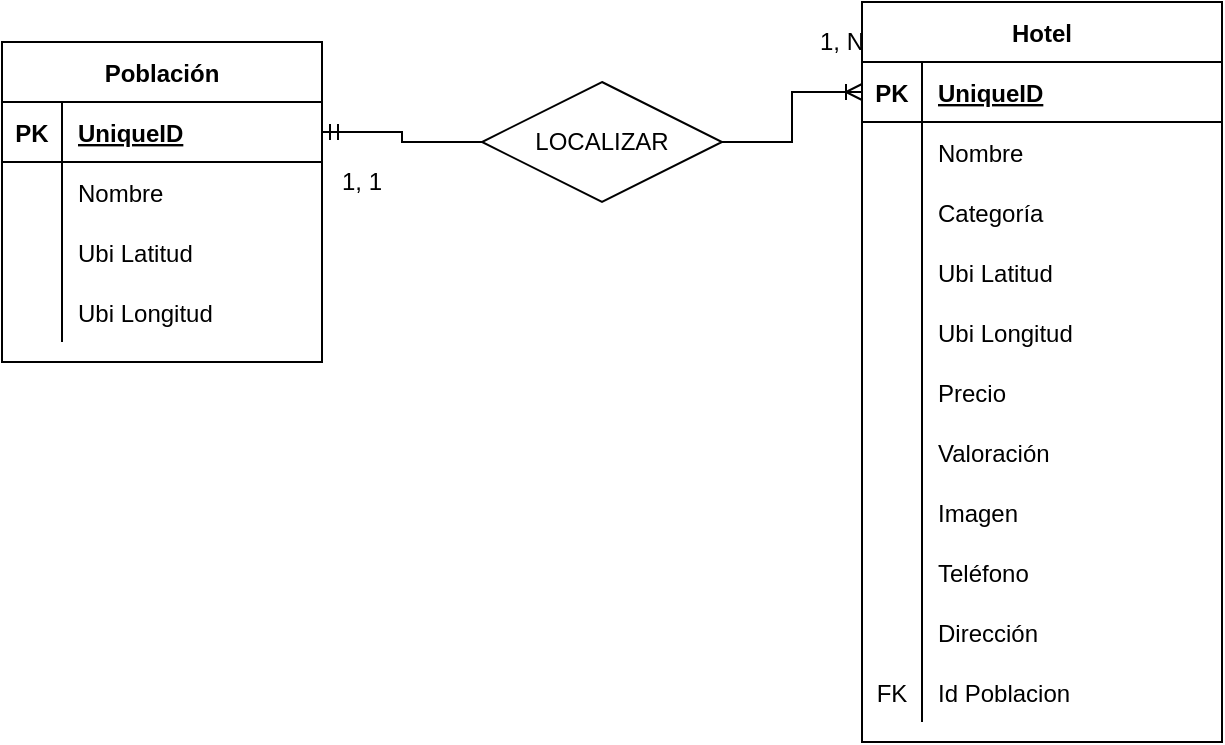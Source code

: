 <mxfile version="15.1.1" type="device"><diagram id="yGSOqLcFCoEiWHdzrdtX" name="Page-1"><mxGraphModel dx="1038" dy="624" grid="1" gridSize="10" guides="1" tooltips="1" connect="1" arrows="1" fold="1" page="1" pageScale="1" pageWidth="850" pageHeight="1100" math="0" shadow="0"><root><mxCell id="0"/><mxCell id="1" parent="0"/><mxCell id="b5lornZ6y455OjhG4rOU-1" value="Población" style="shape=table;startSize=30;container=1;collapsible=1;childLayout=tableLayout;fixedRows=1;rowLines=0;fontStyle=1;align=center;resizeLast=1;" parent="1" vertex="1"><mxGeometry x="80" y="70" width="160" height="160" as="geometry"/></mxCell><mxCell id="b5lornZ6y455OjhG4rOU-2" value="" style="shape=partialRectangle;collapsible=0;dropTarget=0;pointerEvents=0;fillColor=none;top=0;left=0;bottom=1;right=0;points=[[0,0.5],[1,0.5]];portConstraint=eastwest;" parent="b5lornZ6y455OjhG4rOU-1" vertex="1"><mxGeometry y="30" width="160" height="30" as="geometry"/></mxCell><mxCell id="b5lornZ6y455OjhG4rOU-3" value="PK" style="shape=partialRectangle;connectable=0;fillColor=none;top=0;left=0;bottom=0;right=0;fontStyle=1;overflow=hidden;" parent="b5lornZ6y455OjhG4rOU-2" vertex="1"><mxGeometry width="30" height="30" as="geometry"/></mxCell><mxCell id="b5lornZ6y455OjhG4rOU-4" value="UniqueID" style="shape=partialRectangle;connectable=0;fillColor=none;top=0;left=0;bottom=0;right=0;align=left;spacingLeft=6;fontStyle=5;overflow=hidden;" parent="b5lornZ6y455OjhG4rOU-2" vertex="1"><mxGeometry x="30" width="130" height="30" as="geometry"/></mxCell><mxCell id="b5lornZ6y455OjhG4rOU-5" value="" style="shape=partialRectangle;collapsible=0;dropTarget=0;pointerEvents=0;fillColor=none;top=0;left=0;bottom=0;right=0;points=[[0,0.5],[1,0.5]];portConstraint=eastwest;" parent="b5lornZ6y455OjhG4rOU-1" vertex="1"><mxGeometry y="60" width="160" height="30" as="geometry"/></mxCell><mxCell id="b5lornZ6y455OjhG4rOU-6" value="" style="shape=partialRectangle;connectable=0;fillColor=none;top=0;left=0;bottom=0;right=0;editable=1;overflow=hidden;" parent="b5lornZ6y455OjhG4rOU-5" vertex="1"><mxGeometry width="30" height="30" as="geometry"/></mxCell><mxCell id="b5lornZ6y455OjhG4rOU-7" value="Nombre" style="shape=partialRectangle;connectable=0;fillColor=none;top=0;left=0;bottom=0;right=0;align=left;spacingLeft=6;overflow=hidden;" parent="b5lornZ6y455OjhG4rOU-5" vertex="1"><mxGeometry x="30" width="130" height="30" as="geometry"/></mxCell><mxCell id="b5lornZ6y455OjhG4rOU-8" value="" style="shape=partialRectangle;collapsible=0;dropTarget=0;pointerEvents=0;fillColor=none;top=0;left=0;bottom=0;right=0;points=[[0,0.5],[1,0.5]];portConstraint=eastwest;" parent="b5lornZ6y455OjhG4rOU-1" vertex="1"><mxGeometry y="90" width="160" height="30" as="geometry"/></mxCell><mxCell id="b5lornZ6y455OjhG4rOU-9" value="" style="shape=partialRectangle;connectable=0;fillColor=none;top=0;left=0;bottom=0;right=0;editable=1;overflow=hidden;" parent="b5lornZ6y455OjhG4rOU-8" vertex="1"><mxGeometry width="30" height="30" as="geometry"/></mxCell><mxCell id="b5lornZ6y455OjhG4rOU-10" value="Ubi Latitud" style="shape=partialRectangle;connectable=0;fillColor=none;top=0;left=0;bottom=0;right=0;align=left;spacingLeft=6;overflow=hidden;" parent="b5lornZ6y455OjhG4rOU-8" vertex="1"><mxGeometry x="30" width="130" height="30" as="geometry"/></mxCell><mxCell id="Myr9qTMXcscfy8NB1kgF-1" value="" style="shape=partialRectangle;collapsible=0;dropTarget=0;pointerEvents=0;fillColor=none;top=0;left=0;bottom=0;right=0;points=[[0,0.5],[1,0.5]];portConstraint=eastwest;" parent="b5lornZ6y455OjhG4rOU-1" vertex="1"><mxGeometry y="120" width="160" height="30" as="geometry"/></mxCell><mxCell id="Myr9qTMXcscfy8NB1kgF-2" value="" style="shape=partialRectangle;connectable=0;fillColor=none;top=0;left=0;bottom=0;right=0;editable=1;overflow=hidden;" parent="Myr9qTMXcscfy8NB1kgF-1" vertex="1"><mxGeometry width="30" height="30" as="geometry"/></mxCell><mxCell id="Myr9qTMXcscfy8NB1kgF-3" value="Ubi Longitud" style="shape=partialRectangle;connectable=0;fillColor=none;top=0;left=0;bottom=0;right=0;align=left;spacingLeft=6;overflow=hidden;" parent="Myr9qTMXcscfy8NB1kgF-1" vertex="1"><mxGeometry x="30" width="130" height="30" as="geometry"/></mxCell><mxCell id="b5lornZ6y455OjhG4rOU-14" value="Hotel" style="shape=table;startSize=30;container=1;collapsible=1;childLayout=tableLayout;fixedRows=1;rowLines=0;fontStyle=1;align=center;resizeLast=1;" parent="1" vertex="1"><mxGeometry x="510" y="50" width="180" height="370" as="geometry"/></mxCell><mxCell id="b5lornZ6y455OjhG4rOU-15" value="" style="shape=partialRectangle;collapsible=0;dropTarget=0;pointerEvents=0;fillColor=none;top=0;left=0;bottom=1;right=0;points=[[0,0.5],[1,0.5]];portConstraint=eastwest;" parent="b5lornZ6y455OjhG4rOU-14" vertex="1"><mxGeometry y="30" width="180" height="30" as="geometry"/></mxCell><mxCell id="b5lornZ6y455OjhG4rOU-16" value="PK" style="shape=partialRectangle;connectable=0;fillColor=none;top=0;left=0;bottom=0;right=0;fontStyle=1;overflow=hidden;" parent="b5lornZ6y455OjhG4rOU-15" vertex="1"><mxGeometry width="30" height="30" as="geometry"/></mxCell><mxCell id="b5lornZ6y455OjhG4rOU-17" value="UniqueID" style="shape=partialRectangle;connectable=0;fillColor=none;top=0;left=0;bottom=0;right=0;align=left;spacingLeft=6;fontStyle=5;overflow=hidden;" parent="b5lornZ6y455OjhG4rOU-15" vertex="1"><mxGeometry x="30" width="150" height="30" as="geometry"/></mxCell><mxCell id="b5lornZ6y455OjhG4rOU-18" value="" style="shape=partialRectangle;collapsible=0;dropTarget=0;pointerEvents=0;fillColor=none;top=0;left=0;bottom=0;right=0;points=[[0,0.5],[1,0.5]];portConstraint=eastwest;" parent="b5lornZ6y455OjhG4rOU-14" vertex="1"><mxGeometry y="60" width="180" height="30" as="geometry"/></mxCell><mxCell id="b5lornZ6y455OjhG4rOU-19" value="" style="shape=partialRectangle;connectable=0;fillColor=none;top=0;left=0;bottom=0;right=0;editable=1;overflow=hidden;" parent="b5lornZ6y455OjhG4rOU-18" vertex="1"><mxGeometry width="30" height="30" as="geometry"/></mxCell><mxCell id="b5lornZ6y455OjhG4rOU-20" value="Nombre" style="shape=partialRectangle;connectable=0;fillColor=none;top=0;left=0;bottom=0;right=0;align=left;spacingLeft=6;overflow=hidden;" parent="b5lornZ6y455OjhG4rOU-18" vertex="1"><mxGeometry x="30" width="150" height="30" as="geometry"/></mxCell><mxCell id="b5lornZ6y455OjhG4rOU-21" value="" style="shape=partialRectangle;collapsible=0;dropTarget=0;pointerEvents=0;fillColor=none;top=0;left=0;bottom=0;right=0;points=[[0,0.5],[1,0.5]];portConstraint=eastwest;" parent="b5lornZ6y455OjhG4rOU-14" vertex="1"><mxGeometry y="90" width="180" height="30" as="geometry"/></mxCell><mxCell id="b5lornZ6y455OjhG4rOU-22" value="" style="shape=partialRectangle;connectable=0;fillColor=none;top=0;left=0;bottom=0;right=0;editable=1;overflow=hidden;" parent="b5lornZ6y455OjhG4rOU-21" vertex="1"><mxGeometry width="30" height="30" as="geometry"/></mxCell><mxCell id="b5lornZ6y455OjhG4rOU-23" value="Categoría" style="shape=partialRectangle;connectable=0;fillColor=none;top=0;left=0;bottom=0;right=0;align=left;spacingLeft=6;overflow=hidden;" parent="b5lornZ6y455OjhG4rOU-21" vertex="1"><mxGeometry x="30" width="150" height="30" as="geometry"/></mxCell><mxCell id="b5lornZ6y455OjhG4rOU-24" value="" style="shape=partialRectangle;collapsible=0;dropTarget=0;pointerEvents=0;fillColor=none;top=0;left=0;bottom=0;right=0;points=[[0,0.5],[1,0.5]];portConstraint=eastwest;" parent="b5lornZ6y455OjhG4rOU-14" vertex="1"><mxGeometry y="120" width="180" height="30" as="geometry"/></mxCell><mxCell id="b5lornZ6y455OjhG4rOU-25" value="" style="shape=partialRectangle;connectable=0;fillColor=none;top=0;left=0;bottom=0;right=0;editable=1;overflow=hidden;" parent="b5lornZ6y455OjhG4rOU-24" vertex="1"><mxGeometry width="30" height="30" as="geometry"/></mxCell><mxCell id="b5lornZ6y455OjhG4rOU-26" value="Ubi Latitud" style="shape=partialRectangle;connectable=0;fillColor=none;top=0;left=0;bottom=0;right=0;align=left;spacingLeft=6;overflow=hidden;" parent="b5lornZ6y455OjhG4rOU-24" vertex="1"><mxGeometry x="30" width="150" height="30" as="geometry"/></mxCell><mxCell id="Myr9qTMXcscfy8NB1kgF-4" value="" style="shape=partialRectangle;collapsible=0;dropTarget=0;pointerEvents=0;fillColor=none;top=0;left=0;bottom=0;right=0;points=[[0,0.5],[1,0.5]];portConstraint=eastwest;" parent="b5lornZ6y455OjhG4rOU-14" vertex="1"><mxGeometry y="150" width="180" height="30" as="geometry"/></mxCell><mxCell id="Myr9qTMXcscfy8NB1kgF-5" value="" style="shape=partialRectangle;connectable=0;fillColor=none;top=0;left=0;bottom=0;right=0;editable=1;overflow=hidden;" parent="Myr9qTMXcscfy8NB1kgF-4" vertex="1"><mxGeometry width="30" height="30" as="geometry"/></mxCell><mxCell id="Myr9qTMXcscfy8NB1kgF-6" value="Ubi Longitud" style="shape=partialRectangle;connectable=0;fillColor=none;top=0;left=0;bottom=0;right=0;align=left;spacingLeft=6;overflow=hidden;" parent="Myr9qTMXcscfy8NB1kgF-4" vertex="1"><mxGeometry x="30" width="150" height="30" as="geometry"/></mxCell><mxCell id="b5lornZ6y455OjhG4rOU-27" value="" style="shape=partialRectangle;collapsible=0;dropTarget=0;pointerEvents=0;fillColor=none;top=0;left=0;bottom=0;right=0;points=[[0,0.5],[1,0.5]];portConstraint=eastwest;" parent="b5lornZ6y455OjhG4rOU-14" vertex="1"><mxGeometry y="180" width="180" height="30" as="geometry"/></mxCell><mxCell id="b5lornZ6y455OjhG4rOU-28" value="" style="shape=partialRectangle;connectable=0;fillColor=none;top=0;left=0;bottom=0;right=0;editable=1;overflow=hidden;" parent="b5lornZ6y455OjhG4rOU-27" vertex="1"><mxGeometry width="30" height="30" as="geometry"/></mxCell><mxCell id="b5lornZ6y455OjhG4rOU-29" value="Precio" style="shape=partialRectangle;connectable=0;fillColor=none;top=0;left=0;bottom=0;right=0;align=left;spacingLeft=6;overflow=hidden;" parent="b5lornZ6y455OjhG4rOU-27" vertex="1"><mxGeometry x="30" width="150" height="30" as="geometry"/></mxCell><mxCell id="ELOwKdk0YZ28i961YUsu-1" value="" style="shape=partialRectangle;collapsible=0;dropTarget=0;pointerEvents=0;fillColor=none;top=0;left=0;bottom=0;right=0;points=[[0,0.5],[1,0.5]];portConstraint=eastwest;" parent="b5lornZ6y455OjhG4rOU-14" vertex="1"><mxGeometry y="210" width="180" height="30" as="geometry"/></mxCell><mxCell id="ELOwKdk0YZ28i961YUsu-2" value="" style="shape=partialRectangle;connectable=0;fillColor=none;top=0;left=0;bottom=0;right=0;editable=1;overflow=hidden;" parent="ELOwKdk0YZ28i961YUsu-1" vertex="1"><mxGeometry width="30" height="30" as="geometry"/></mxCell><mxCell id="ELOwKdk0YZ28i961YUsu-3" value="Valoración" style="shape=partialRectangle;connectable=0;fillColor=none;top=0;left=0;bottom=0;right=0;align=left;spacingLeft=6;overflow=hidden;" parent="ELOwKdk0YZ28i961YUsu-1" vertex="1"><mxGeometry x="30" width="150" height="30" as="geometry"/></mxCell><mxCell id="b5lornZ6y455OjhG4rOU-31" value="" style="shape=partialRectangle;collapsible=0;dropTarget=0;pointerEvents=0;fillColor=none;top=0;left=0;bottom=0;right=0;points=[[0,0.5],[1,0.5]];portConstraint=eastwest;" parent="b5lornZ6y455OjhG4rOU-14" vertex="1"><mxGeometry y="240" width="180" height="30" as="geometry"/></mxCell><mxCell id="b5lornZ6y455OjhG4rOU-32" value="" style="shape=partialRectangle;connectable=0;fillColor=none;top=0;left=0;bottom=0;right=0;editable=1;overflow=hidden;" parent="b5lornZ6y455OjhG4rOU-31" vertex="1"><mxGeometry width="30" height="30" as="geometry"/></mxCell><mxCell id="b5lornZ6y455OjhG4rOU-33" value="Imagen" style="shape=partialRectangle;connectable=0;fillColor=none;top=0;left=0;bottom=0;right=0;align=left;spacingLeft=6;overflow=hidden;" parent="b5lornZ6y455OjhG4rOU-31" vertex="1"><mxGeometry x="30" width="150" height="30" as="geometry"/></mxCell><mxCell id="C5RpbAjgeYSDOw9cr0yx-1" value="" style="shape=partialRectangle;collapsible=0;dropTarget=0;pointerEvents=0;fillColor=none;top=0;left=0;bottom=0;right=0;points=[[0,0.5],[1,0.5]];portConstraint=eastwest;" parent="b5lornZ6y455OjhG4rOU-14" vertex="1"><mxGeometry y="270" width="180" height="30" as="geometry"/></mxCell><mxCell id="C5RpbAjgeYSDOw9cr0yx-2" value="" style="shape=partialRectangle;connectable=0;fillColor=none;top=0;left=0;bottom=0;right=0;editable=1;overflow=hidden;" parent="C5RpbAjgeYSDOw9cr0yx-1" vertex="1"><mxGeometry width="30" height="30" as="geometry"/></mxCell><mxCell id="C5RpbAjgeYSDOw9cr0yx-3" value="Teléfono" style="shape=partialRectangle;connectable=0;fillColor=none;top=0;left=0;bottom=0;right=0;align=left;spacingLeft=6;overflow=hidden;" parent="C5RpbAjgeYSDOw9cr0yx-1" vertex="1"><mxGeometry x="30" width="150" height="30" as="geometry"/></mxCell><mxCell id="t6Y4MRAZ5gCdeO-vY4Gu-1" value="" style="shape=partialRectangle;collapsible=0;dropTarget=0;pointerEvents=0;fillColor=none;top=0;left=0;bottom=0;right=0;points=[[0,0.5],[1,0.5]];portConstraint=eastwest;" vertex="1" parent="b5lornZ6y455OjhG4rOU-14"><mxGeometry y="300" width="180" height="30" as="geometry"/></mxCell><mxCell id="t6Y4MRAZ5gCdeO-vY4Gu-2" value="" style="shape=partialRectangle;connectable=0;fillColor=none;top=0;left=0;bottom=0;right=0;editable=1;overflow=hidden;" vertex="1" parent="t6Y4MRAZ5gCdeO-vY4Gu-1"><mxGeometry width="30" height="30" as="geometry"/></mxCell><mxCell id="t6Y4MRAZ5gCdeO-vY4Gu-3" value="Dirección" style="shape=partialRectangle;connectable=0;fillColor=none;top=0;left=0;bottom=0;right=0;align=left;spacingLeft=6;overflow=hidden;" vertex="1" parent="t6Y4MRAZ5gCdeO-vY4Gu-1"><mxGeometry x="30" width="150" height="30" as="geometry"/></mxCell><mxCell id="b5lornZ6y455OjhG4rOU-34" value="" style="shape=partialRectangle;collapsible=0;dropTarget=0;pointerEvents=0;fillColor=none;top=0;left=0;bottom=0;right=0;points=[[0,0.5],[1,0.5]];portConstraint=eastwest;" parent="b5lornZ6y455OjhG4rOU-14" vertex="1"><mxGeometry y="330" width="180" height="30" as="geometry"/></mxCell><mxCell id="b5lornZ6y455OjhG4rOU-35" value="FK" style="shape=partialRectangle;connectable=0;fillColor=none;top=0;left=0;bottom=0;right=0;fontStyle=0;overflow=hidden;" parent="b5lornZ6y455OjhG4rOU-34" vertex="1"><mxGeometry width="30" height="30" as="geometry"/></mxCell><mxCell id="b5lornZ6y455OjhG4rOU-36" value="Id Poblacion" style="shape=partialRectangle;connectable=0;fillColor=none;top=0;left=0;bottom=0;right=0;align=left;spacingLeft=6;fontStyle=0;overflow=hidden;" parent="b5lornZ6y455OjhG4rOU-34" vertex="1"><mxGeometry x="30" width="150" height="30" as="geometry"/></mxCell><mxCell id="b5lornZ6y455OjhG4rOU-38" style="edgeStyle=orthogonalEdgeStyle;rounded=0;orthogonalLoop=1;jettySize=auto;html=1;exitX=1;exitY=0.5;exitDx=0;exitDy=0;entryX=0;entryY=0.5;entryDx=0;entryDy=0;endArrow=ERoneToMany;endFill=0;" parent="1" source="b5lornZ6y455OjhG4rOU-37" target="b5lornZ6y455OjhG4rOU-15" edge="1"><mxGeometry relative="1" as="geometry"/></mxCell><mxCell id="b5lornZ6y455OjhG4rOU-39" style="edgeStyle=orthogonalEdgeStyle;rounded=0;orthogonalLoop=1;jettySize=auto;html=1;exitX=0;exitY=0.5;exitDx=0;exitDy=0;endArrow=ERmandOne;endFill=0;" parent="1" source="b5lornZ6y455OjhG4rOU-37" target="b5lornZ6y455OjhG4rOU-2" edge="1"><mxGeometry relative="1" as="geometry"/></mxCell><mxCell id="b5lornZ6y455OjhG4rOU-37" value="LOCALIZAR" style="shape=rhombus;perimeter=rhombusPerimeter;whiteSpace=wrap;html=1;align=center;" parent="1" vertex="1"><mxGeometry x="320" y="90" width="120" height="60" as="geometry"/></mxCell><mxCell id="b5lornZ6y455OjhG4rOU-40" value="1, N" style="text;html=1;strokeColor=none;fillColor=none;align=center;verticalAlign=middle;whiteSpace=wrap;rounded=0;" parent="1" vertex="1"><mxGeometry x="480" y="60" width="40" height="20" as="geometry"/></mxCell><mxCell id="b5lornZ6y455OjhG4rOU-41" value="1, 1" style="text;html=1;strokeColor=none;fillColor=none;align=center;verticalAlign=middle;whiteSpace=wrap;rounded=0;" parent="1" vertex="1"><mxGeometry x="240" y="130" width="40" height="20" as="geometry"/></mxCell></root></mxGraphModel></diagram></mxfile>